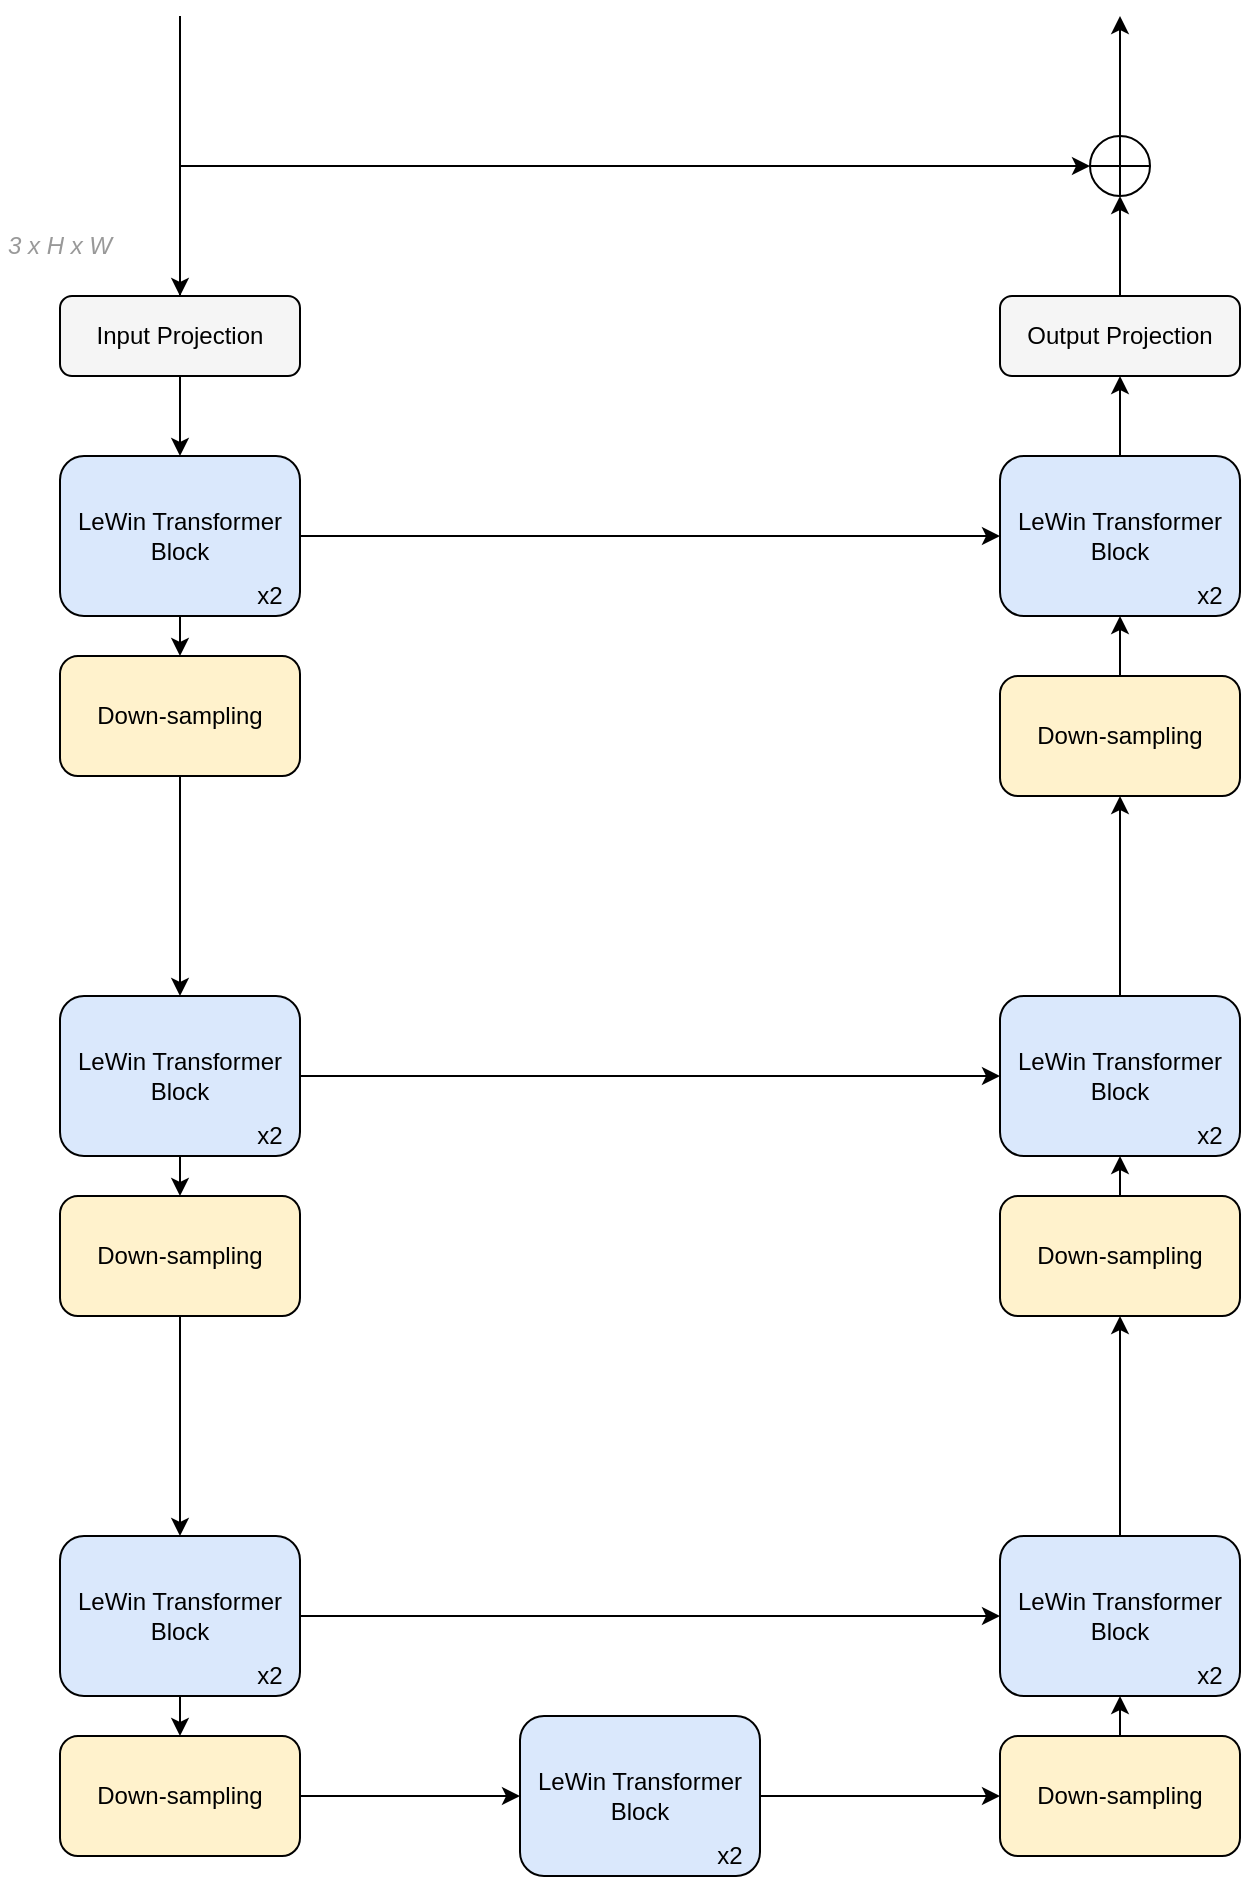 <mxfile version="15.6.5" type="github">
  <diagram id="IXwqXhgnDkeGvteRUH3C" name="第 1 页">
    <mxGraphModel dx="1221" dy="1813" grid="1" gridSize="10" guides="1" tooltips="1" connect="1" arrows="1" fold="1" page="1" pageScale="1" pageWidth="827" pageHeight="1169" math="0" shadow="0">
      <root>
        <mxCell id="0" />
        <mxCell id="1" parent="0" />
        <mxCell id="MLV8fCWVCvASni8vyX7m-4" value="" style="edgeStyle=orthogonalEdgeStyle;rounded=0;orthogonalLoop=1;jettySize=auto;html=1;fontColor=default;strokeColor=default;labelBackgroundColor=default;" edge="1" parent="1" source="MLV8fCWVCvASni8vyX7m-1" target="MLV8fCWVCvASni8vyX7m-3">
          <mxGeometry relative="1" as="geometry" />
        </mxCell>
        <mxCell id="MLV8fCWVCvASni8vyX7m-23" style="edgeStyle=orthogonalEdgeStyle;rounded=0;orthogonalLoop=1;jettySize=auto;html=1;exitX=0.5;exitY=0;exitDx=0;exitDy=0;labelBackgroundColor=default;fontColor=#999999;strokeColor=default;startArrow=classic;startFill=1;endArrow=none;endFill=0;" edge="1" parent="1" source="MLV8fCWVCvASni8vyX7m-1">
          <mxGeometry relative="1" as="geometry">
            <mxPoint x="220" y="-80" as="targetPoint" />
            <Array as="points">
              <mxPoint x="220" y="40" />
              <mxPoint x="220" y="40" />
            </Array>
          </mxGeometry>
        </mxCell>
        <mxCell id="MLV8fCWVCvASni8vyX7m-49" style="edgeStyle=orthogonalEdgeStyle;rounded=0;orthogonalLoop=1;jettySize=auto;html=1;exitX=0.5;exitY=0;exitDx=0;exitDy=0;entryX=0;entryY=0.5;entryDx=0;entryDy=0;labelBackgroundColor=default;fontColor=default;startArrow=none;startFill=0;endArrow=classic;endFill=1;strokeColor=default;" edge="1" parent="1" source="MLV8fCWVCvASni8vyX7m-1" target="MLV8fCWVCvASni8vyX7m-47">
          <mxGeometry relative="1" as="geometry" />
        </mxCell>
        <mxCell id="MLV8fCWVCvASni8vyX7m-1" value="Input Projection" style="rounded=1;whiteSpace=wrap;html=1;fillColor=#f5f5f5;strokeColor=default;fontColor=default;shadow=0;glass=0;sketch=0;labelBackgroundColor=none;" vertex="1" parent="1">
          <mxGeometry x="160" y="60" width="120" height="40" as="geometry" />
        </mxCell>
        <mxCell id="MLV8fCWVCvASni8vyX7m-14" style="edgeStyle=orthogonalEdgeStyle;rounded=0;orthogonalLoop=1;jettySize=auto;html=1;exitX=0.5;exitY=1;exitDx=0;exitDy=0;entryX=0.5;entryY=0;entryDx=0;entryDy=0;labelBackgroundColor=default;fontColor=default;strokeColor=default;" edge="1" parent="1" source="MLV8fCWVCvASni8vyX7m-3" target="MLV8fCWVCvASni8vyX7m-13">
          <mxGeometry relative="1" as="geometry" />
        </mxCell>
        <mxCell id="MLV8fCWVCvASni8vyX7m-51" style="edgeStyle=orthogonalEdgeStyle;rounded=0;orthogonalLoop=1;jettySize=auto;html=1;exitX=1;exitY=0.5;exitDx=0;exitDy=0;labelBackgroundColor=default;fontColor=default;startArrow=none;startFill=0;endArrow=classic;endFill=1;strokeColor=default;" edge="1" parent="1" source="MLV8fCWVCvASni8vyX7m-3" target="MLV8fCWVCvASni8vyX7m-34">
          <mxGeometry relative="1" as="geometry" />
        </mxCell>
        <mxCell id="MLV8fCWVCvASni8vyX7m-3" value="LeWin Transformer Block" style="rounded=1;whiteSpace=wrap;html=1;fillColor=#dae8fc;strokeColor=#000000;shadow=0;glass=0;sketch=0;labelBackgroundColor=none;fontColor=default;" vertex="1" parent="1">
          <mxGeometry x="160" y="140" width="120" height="80" as="geometry" />
        </mxCell>
        <mxCell id="MLV8fCWVCvASni8vyX7m-5" value="x2" style="text;html=1;strokeColor=none;fillColor=none;align=center;verticalAlign=middle;whiteSpace=wrap;rounded=0;shadow=0;glass=0;sketch=0;fontColor=default;labelBackgroundColor=none;" vertex="1" parent="1">
          <mxGeometry x="250" y="200" width="30" height="20" as="geometry" />
        </mxCell>
        <mxCell id="MLV8fCWVCvASni8vyX7m-16" style="edgeStyle=orthogonalEdgeStyle;rounded=0;orthogonalLoop=1;jettySize=auto;html=1;exitX=0.5;exitY=1;exitDx=0;exitDy=0;entryX=0.5;entryY=0;entryDx=0;entryDy=0;labelBackgroundColor=default;fontColor=default;strokeColor=default;" edge="1" parent="1" source="MLV8fCWVCvASni8vyX7m-6" target="MLV8fCWVCvASni8vyX7m-15">
          <mxGeometry relative="1" as="geometry" />
        </mxCell>
        <mxCell id="MLV8fCWVCvASni8vyX7m-52" style="edgeStyle=orthogonalEdgeStyle;rounded=0;orthogonalLoop=1;jettySize=auto;html=1;exitX=1;exitY=0.5;exitDx=0;exitDy=0;entryX=0;entryY=0.5;entryDx=0;entryDy=0;labelBackgroundColor=default;fontColor=default;startArrow=none;startFill=0;endArrow=classic;endFill=1;strokeColor=default;" edge="1" parent="1" source="MLV8fCWVCvASni8vyX7m-6" target="MLV8fCWVCvASni8vyX7m-32">
          <mxGeometry relative="1" as="geometry" />
        </mxCell>
        <mxCell id="MLV8fCWVCvASni8vyX7m-6" value="LeWin Transformer Block" style="rounded=1;whiteSpace=wrap;html=1;fillColor=#dae8fc;strokeColor=#000000;shadow=0;glass=0;sketch=0;labelBackgroundColor=none;fontColor=default;" vertex="1" parent="1">
          <mxGeometry x="160" y="410" width="120" height="80" as="geometry" />
        </mxCell>
        <mxCell id="MLV8fCWVCvASni8vyX7m-7" value="x2" style="text;html=1;strokeColor=none;fillColor=none;align=center;verticalAlign=middle;whiteSpace=wrap;rounded=0;shadow=0;glass=0;sketch=0;fontColor=default;labelBackgroundColor=none;" vertex="1" parent="1">
          <mxGeometry x="250" y="470" width="30" height="20" as="geometry" />
        </mxCell>
        <mxCell id="MLV8fCWVCvASni8vyX7m-19" style="edgeStyle=orthogonalEdgeStyle;rounded=0;orthogonalLoop=1;jettySize=auto;html=1;exitX=0.5;exitY=1;exitDx=0;exitDy=0;entryX=0.5;entryY=0;entryDx=0;entryDy=0;labelBackgroundColor=default;fontColor=default;strokeColor=default;" edge="1" parent="1" source="MLV8fCWVCvASni8vyX7m-10" target="MLV8fCWVCvASni8vyX7m-18">
          <mxGeometry relative="1" as="geometry" />
        </mxCell>
        <mxCell id="MLV8fCWVCvASni8vyX7m-53" style="edgeStyle=orthogonalEdgeStyle;rounded=0;orthogonalLoop=1;jettySize=auto;html=1;exitX=1;exitY=0.5;exitDx=0;exitDy=0;entryX=0;entryY=0.5;entryDx=0;entryDy=0;labelBackgroundColor=default;fontColor=default;startArrow=none;startFill=0;endArrow=classic;endFill=1;strokeColor=default;" edge="1" parent="1" source="MLV8fCWVCvASni8vyX7m-10" target="MLV8fCWVCvASni8vyX7m-30">
          <mxGeometry relative="1" as="geometry" />
        </mxCell>
        <mxCell id="MLV8fCWVCvASni8vyX7m-10" value="LeWin Transformer Block" style="rounded=1;whiteSpace=wrap;html=1;fillColor=#dae8fc;strokeColor=default;shadow=0;glass=0;sketch=0;labelBackgroundColor=none;fontColor=default;" vertex="1" parent="1">
          <mxGeometry x="160" y="680" width="120" height="80" as="geometry" />
        </mxCell>
        <mxCell id="MLV8fCWVCvASni8vyX7m-11" value="x2" style="text;html=1;strokeColor=none;fillColor=none;align=center;verticalAlign=middle;whiteSpace=wrap;rounded=0;shadow=0;glass=0;sketch=0;fontColor=default;labelBackgroundColor=none;" vertex="1" parent="1">
          <mxGeometry x="250" y="740" width="30" height="20" as="geometry" />
        </mxCell>
        <mxCell id="MLV8fCWVCvASni8vyX7m-21" style="edgeStyle=orthogonalEdgeStyle;rounded=0;orthogonalLoop=1;jettySize=auto;html=1;exitX=0.5;exitY=1;exitDx=0;exitDy=0;labelBackgroundColor=default;fontColor=default;strokeColor=default;" edge="1" parent="1" source="MLV8fCWVCvASni8vyX7m-13" target="MLV8fCWVCvASni8vyX7m-6">
          <mxGeometry relative="1" as="geometry" />
        </mxCell>
        <mxCell id="MLV8fCWVCvASni8vyX7m-13" value="Down-sampling" style="rounded=1;whiteSpace=wrap;html=1;shadow=0;glass=0;labelBackgroundColor=none;sketch=0;strokeColor=#000000;fillColor=#fff2cc;fontColor=default;" vertex="1" parent="1">
          <mxGeometry x="160" y="240" width="120" height="60" as="geometry" />
        </mxCell>
        <mxCell id="MLV8fCWVCvASni8vyX7m-20" style="edgeStyle=orthogonalEdgeStyle;rounded=0;orthogonalLoop=1;jettySize=auto;html=1;exitX=0.5;exitY=1;exitDx=0;exitDy=0;labelBackgroundColor=default;fontColor=default;strokeColor=default;" edge="1" parent="1" source="MLV8fCWVCvASni8vyX7m-15" target="MLV8fCWVCvASni8vyX7m-10">
          <mxGeometry relative="1" as="geometry" />
        </mxCell>
        <mxCell id="MLV8fCWVCvASni8vyX7m-15" value="Down-sampling" style="rounded=1;whiteSpace=wrap;html=1;shadow=0;glass=0;labelBackgroundColor=none;sketch=0;strokeColor=#000000;fillColor=#fff2cc;fontColor=default;" vertex="1" parent="1">
          <mxGeometry x="160" y="510" width="120" height="60" as="geometry" />
        </mxCell>
        <mxCell id="MLV8fCWVCvASni8vyX7m-27" style="edgeStyle=orthogonalEdgeStyle;rounded=0;orthogonalLoop=1;jettySize=auto;html=1;exitX=1;exitY=0.5;exitDx=0;exitDy=0;labelBackgroundColor=default;fontColor=default;startArrow=none;startFill=0;endArrow=classic;endFill=1;strokeColor=default;" edge="1" parent="1" source="MLV8fCWVCvASni8vyX7m-18" target="MLV8fCWVCvASni8vyX7m-25">
          <mxGeometry relative="1" as="geometry" />
        </mxCell>
        <mxCell id="MLV8fCWVCvASni8vyX7m-18" value="Down-sampling" style="rounded=1;whiteSpace=wrap;html=1;shadow=0;glass=0;labelBackgroundColor=none;sketch=0;strokeColor=#000000;fillColor=#fff2cc;fontColor=default;" vertex="1" parent="1">
          <mxGeometry x="160" y="780" width="120" height="60" as="geometry" />
        </mxCell>
        <mxCell id="MLV8fCWVCvASni8vyX7m-22" value="&lt;i&gt;&lt;font color=&quot;#999999&quot;&gt;3 x H x W&lt;/font&gt;&lt;/i&gt;" style="text;html=1;strokeColor=none;fillColor=none;align=center;verticalAlign=middle;whiteSpace=wrap;rounded=0;shadow=0;glass=0;labelBackgroundColor=none;sketch=0;fontColor=default;" vertex="1" parent="1">
          <mxGeometry x="130" y="20" width="60" height="30" as="geometry" />
        </mxCell>
        <mxCell id="MLV8fCWVCvASni8vyX7m-29" style="edgeStyle=orthogonalEdgeStyle;rounded=0;orthogonalLoop=1;jettySize=auto;html=1;exitX=1;exitY=0.5;exitDx=0;exitDy=0;labelBackgroundColor=default;fontColor=default;startArrow=none;startFill=0;endArrow=classic;endFill=1;strokeColor=default;" edge="1" parent="1" source="MLV8fCWVCvASni8vyX7m-25" target="MLV8fCWVCvASni8vyX7m-28">
          <mxGeometry relative="1" as="geometry" />
        </mxCell>
        <mxCell id="MLV8fCWVCvASni8vyX7m-25" value="LeWin Transformer Block" style="rounded=1;whiteSpace=wrap;html=1;fillColor=#dae8fc;strokeColor=default;shadow=0;glass=0;sketch=0;labelBackgroundColor=none;fontColor=default;" vertex="1" parent="1">
          <mxGeometry x="390" y="770" width="120" height="80" as="geometry" />
        </mxCell>
        <mxCell id="MLV8fCWVCvASni8vyX7m-26" value="x2" style="text;html=1;strokeColor=none;fillColor=none;align=center;verticalAlign=middle;whiteSpace=wrap;rounded=0;shadow=0;glass=0;sketch=0;fontColor=default;labelBackgroundColor=none;" vertex="1" parent="1">
          <mxGeometry x="480" y="830" width="30" height="20" as="geometry" />
        </mxCell>
        <mxCell id="MLV8fCWVCvASni8vyX7m-37" style="edgeStyle=orthogonalEdgeStyle;rounded=0;orthogonalLoop=1;jettySize=auto;html=1;exitX=0.5;exitY=0;exitDx=0;exitDy=0;entryX=0.5;entryY=1;entryDx=0;entryDy=0;labelBackgroundColor=default;fontColor=default;startArrow=none;startFill=0;endArrow=classic;endFill=1;strokeColor=default;" edge="1" parent="1" source="MLV8fCWVCvASni8vyX7m-28" target="MLV8fCWVCvASni8vyX7m-30">
          <mxGeometry relative="1" as="geometry" />
        </mxCell>
        <mxCell id="MLV8fCWVCvASni8vyX7m-28" value="Down-sampling" style="rounded=1;whiteSpace=wrap;html=1;shadow=0;glass=0;labelBackgroundColor=none;sketch=0;strokeColor=#000000;fillColor=#fff2cc;fontColor=default;" vertex="1" parent="1">
          <mxGeometry x="630" y="780" width="120" height="60" as="geometry" />
        </mxCell>
        <mxCell id="MLV8fCWVCvASni8vyX7m-39" style="edgeStyle=orthogonalEdgeStyle;rounded=0;orthogonalLoop=1;jettySize=auto;html=1;exitX=0.5;exitY=0;exitDx=0;exitDy=0;labelBackgroundColor=default;fontColor=default;startArrow=none;startFill=0;endArrow=classic;endFill=1;strokeColor=default;" edge="1" parent="1" source="MLV8fCWVCvASni8vyX7m-30" target="MLV8fCWVCvASni8vyX7m-38">
          <mxGeometry relative="1" as="geometry" />
        </mxCell>
        <mxCell id="MLV8fCWVCvASni8vyX7m-30" value="LeWin Transformer Block" style="rounded=1;whiteSpace=wrap;html=1;fillColor=#dae8fc;strokeColor=default;shadow=0;glass=0;sketch=0;labelBackgroundColor=none;fontColor=default;" vertex="1" parent="1">
          <mxGeometry x="630" y="680" width="120" height="80" as="geometry" />
        </mxCell>
        <mxCell id="MLV8fCWVCvASni8vyX7m-31" value="x2" style="text;html=1;strokeColor=none;fillColor=none;align=center;verticalAlign=middle;whiteSpace=wrap;rounded=0;shadow=0;glass=0;sketch=0;fontColor=default;labelBackgroundColor=none;" vertex="1" parent="1">
          <mxGeometry x="720" y="740" width="30" height="20" as="geometry" />
        </mxCell>
        <mxCell id="MLV8fCWVCvASni8vyX7m-43" style="edgeStyle=orthogonalEdgeStyle;rounded=0;orthogonalLoop=1;jettySize=auto;html=1;exitX=0.5;exitY=0;exitDx=0;exitDy=0;entryX=0.5;entryY=1;entryDx=0;entryDy=0;labelBackgroundColor=default;fontColor=default;startArrow=none;startFill=0;endArrow=classic;endFill=1;strokeColor=default;" edge="1" parent="1" source="MLV8fCWVCvASni8vyX7m-32" target="MLV8fCWVCvASni8vyX7m-41">
          <mxGeometry relative="1" as="geometry" />
        </mxCell>
        <mxCell id="MLV8fCWVCvASni8vyX7m-32" value="LeWin Transformer Block" style="rounded=1;whiteSpace=wrap;html=1;fillColor=#dae8fc;strokeColor=default;shadow=0;glass=0;sketch=0;labelBackgroundColor=none;fontColor=default;" vertex="1" parent="1">
          <mxGeometry x="630" y="410" width="120" height="80" as="geometry" />
        </mxCell>
        <mxCell id="MLV8fCWVCvASni8vyX7m-33" value="x2" style="text;html=1;strokeColor=none;fillColor=none;align=center;verticalAlign=middle;whiteSpace=wrap;rounded=0;shadow=0;glass=0;sketch=0;fontColor=default;labelBackgroundColor=none;" vertex="1" parent="1">
          <mxGeometry x="720" y="470" width="30" height="20" as="geometry" />
        </mxCell>
        <mxCell id="MLV8fCWVCvASni8vyX7m-44" style="edgeStyle=orthogonalEdgeStyle;rounded=0;orthogonalLoop=1;jettySize=auto;html=1;exitX=0.5;exitY=0;exitDx=0;exitDy=0;entryX=0.5;entryY=1;entryDx=0;entryDy=0;labelBackgroundColor=default;fontColor=default;startArrow=none;startFill=0;endArrow=classic;endFill=1;strokeColor=default;" edge="1" parent="1" source="MLV8fCWVCvASni8vyX7m-34" target="MLV8fCWVCvASni8vyX7m-36">
          <mxGeometry relative="1" as="geometry" />
        </mxCell>
        <mxCell id="MLV8fCWVCvASni8vyX7m-34" value="LeWin Transformer Block" style="rounded=1;whiteSpace=wrap;html=1;fillColor=#dae8fc;strokeColor=default;shadow=0;glass=0;sketch=0;labelBackgroundColor=none;fontColor=default;" vertex="1" parent="1">
          <mxGeometry x="630" y="140" width="120" height="80" as="geometry" />
        </mxCell>
        <mxCell id="MLV8fCWVCvASni8vyX7m-35" value="x2" style="text;html=1;strokeColor=none;fillColor=none;align=center;verticalAlign=middle;whiteSpace=wrap;rounded=0;shadow=0;glass=0;sketch=0;fontColor=default;labelBackgroundColor=none;" vertex="1" parent="1">
          <mxGeometry x="720" y="200" width="30" height="20" as="geometry" />
        </mxCell>
        <mxCell id="MLV8fCWVCvASni8vyX7m-48" style="edgeStyle=orthogonalEdgeStyle;rounded=0;orthogonalLoop=1;jettySize=auto;html=1;exitX=0.5;exitY=0;exitDx=0;exitDy=0;entryX=0.5;entryY=1;entryDx=0;entryDy=0;labelBackgroundColor=default;fontColor=default;startArrow=none;startFill=0;endArrow=classic;endFill=1;strokeColor=default;" edge="1" parent="1" source="MLV8fCWVCvASni8vyX7m-36" target="MLV8fCWVCvASni8vyX7m-47">
          <mxGeometry relative="1" as="geometry" />
        </mxCell>
        <mxCell id="MLV8fCWVCvASni8vyX7m-36" value="Output Projection" style="rounded=1;whiteSpace=wrap;html=1;fillColor=#f5f5f5;strokeColor=default;fontColor=default;shadow=0;glass=0;sketch=0;labelBackgroundColor=none;" vertex="1" parent="1">
          <mxGeometry x="630" y="60" width="120" height="40" as="geometry" />
        </mxCell>
        <mxCell id="MLV8fCWVCvASni8vyX7m-40" style="edgeStyle=orthogonalEdgeStyle;rounded=0;orthogonalLoop=1;jettySize=auto;html=1;exitX=0.5;exitY=0;exitDx=0;exitDy=0;entryX=0.5;entryY=1;entryDx=0;entryDy=0;labelBackgroundColor=default;fontColor=default;startArrow=none;startFill=0;endArrow=classic;endFill=1;strokeColor=default;" edge="1" parent="1" source="MLV8fCWVCvASni8vyX7m-38" target="MLV8fCWVCvASni8vyX7m-32">
          <mxGeometry relative="1" as="geometry" />
        </mxCell>
        <mxCell id="MLV8fCWVCvASni8vyX7m-38" value="Down-sampling" style="rounded=1;whiteSpace=wrap;html=1;shadow=0;glass=0;labelBackgroundColor=none;sketch=0;strokeColor=#000000;fillColor=#fff2cc;fontColor=default;" vertex="1" parent="1">
          <mxGeometry x="630" y="510" width="120" height="60" as="geometry" />
        </mxCell>
        <mxCell id="MLV8fCWVCvASni8vyX7m-42" style="edgeStyle=orthogonalEdgeStyle;rounded=0;orthogonalLoop=1;jettySize=auto;html=1;exitX=0.5;exitY=0;exitDx=0;exitDy=0;entryX=0.5;entryY=1;entryDx=0;entryDy=0;labelBackgroundColor=default;fontColor=default;startArrow=none;startFill=0;endArrow=classic;endFill=1;strokeColor=default;" edge="1" parent="1" source="MLV8fCWVCvASni8vyX7m-41" target="MLV8fCWVCvASni8vyX7m-34">
          <mxGeometry relative="1" as="geometry" />
        </mxCell>
        <mxCell id="MLV8fCWVCvASni8vyX7m-41" value="Down-sampling" style="rounded=1;whiteSpace=wrap;html=1;shadow=0;glass=0;labelBackgroundColor=none;sketch=0;strokeColor=#000000;fillColor=#fff2cc;fontColor=default;" vertex="1" parent="1">
          <mxGeometry x="630" y="250" width="120" height="60" as="geometry" />
        </mxCell>
        <mxCell id="MLV8fCWVCvASni8vyX7m-50" style="edgeStyle=orthogonalEdgeStyle;rounded=0;orthogonalLoop=1;jettySize=auto;html=1;exitX=0.5;exitY=0;exitDx=0;exitDy=0;labelBackgroundColor=default;fontColor=default;startArrow=none;startFill=0;endArrow=classic;endFill=1;strokeColor=default;" edge="1" parent="1" source="MLV8fCWVCvASni8vyX7m-47">
          <mxGeometry relative="1" as="geometry">
            <mxPoint x="690" y="-80" as="targetPoint" />
          </mxGeometry>
        </mxCell>
        <mxCell id="MLV8fCWVCvASni8vyX7m-47" value="" style="shape=orEllipse;perimeter=ellipsePerimeter;whiteSpace=wrap;html=1;backgroundOutline=1;rounded=1;shadow=0;glass=0;labelBackgroundColor=none;sketch=0;fontColor=default;strokeColor=default;fillColor=default;" vertex="1" parent="1">
          <mxGeometry x="675" y="-20" width="30" height="30" as="geometry" />
        </mxCell>
      </root>
    </mxGraphModel>
  </diagram>
</mxfile>
